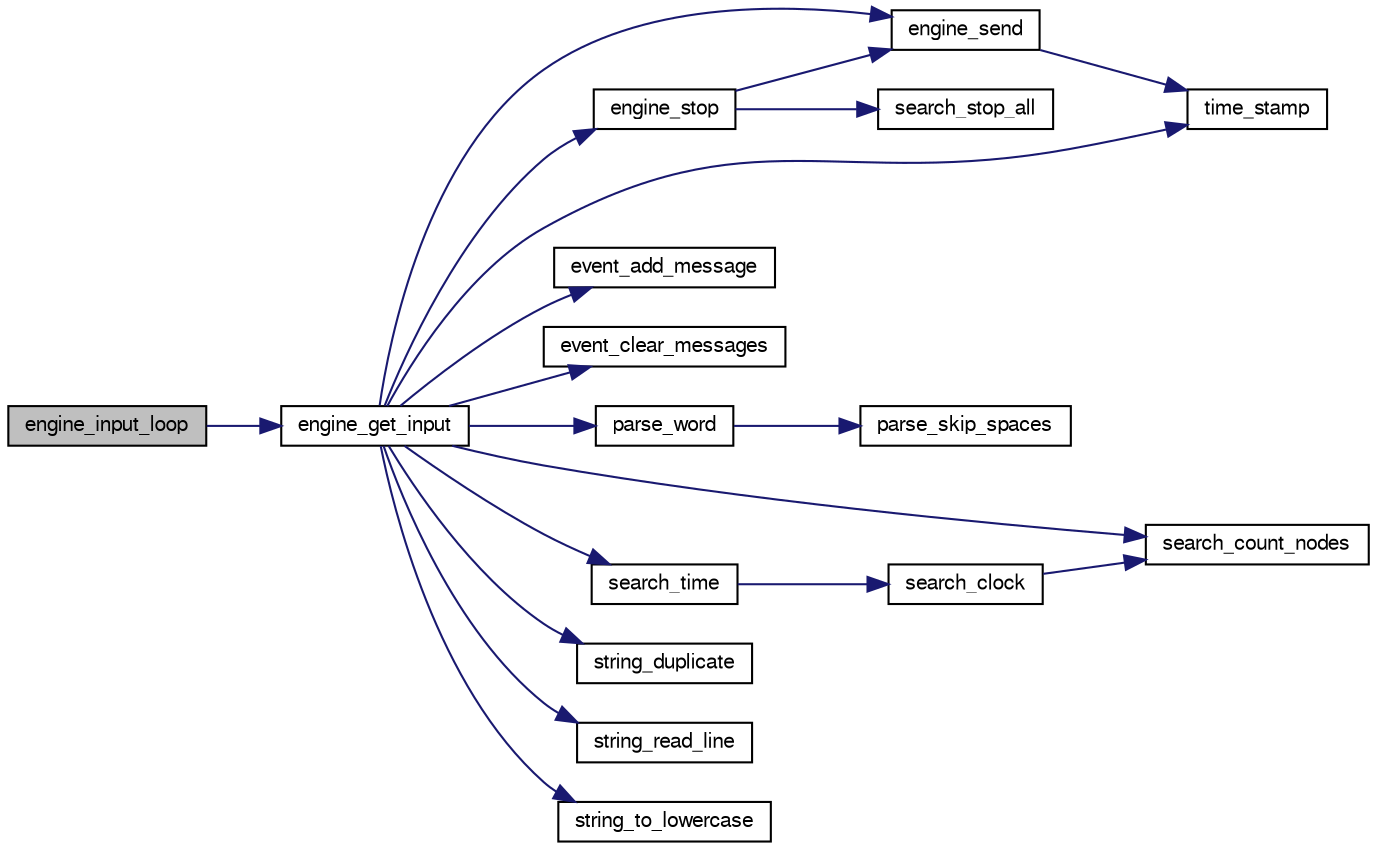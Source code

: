 digraph "engine_input_loop"
{
 // LATEX_PDF_SIZE
  bgcolor="transparent";
  edge [fontname="FreeSans",fontsize="10",labelfontname="FreeSans",labelfontsize="10"];
  node [fontname="FreeSans",fontsize="10",shape=record];
  rankdir="LR";
  Node1 [label="engine_input_loop",height=0.2,width=0.4,color="black", fillcolor="grey75", style="filled", fontcolor="black",tooltip="Read event loop."];
  Node1 -> Node2 [color="midnightblue",fontsize="10",style="solid",fontname="FreeSans"];
  Node2 [label="engine_get_input",height=0.2,width=0.4,color="black",URL="$cassio_8c.html#aab15f6387b615a919bfb679368d97cba",tooltip="Read an input line."];
  Node2 -> Node3 [color="midnightblue",fontsize="10",style="solid",fontname="FreeSans"];
  Node3 [label="engine_send",height=0.2,width=0.4,color="black",URL="$cassio_8c.html#afe0305f2a8b426ca767c7b2f128c53af",tooltip="Send a message on stdout."];
  Node3 -> Node4 [color="midnightblue",fontsize="10",style="solid",fontname="FreeSans"];
  Node4 [label="time_stamp",height=0.2,width=0.4,color="black",URL="$util_8c.html#a24bf37cbb71f6a0ce700fc72741d6016",tooltip="Print local time."];
  Node2 -> Node5 [color="midnightblue",fontsize="10",style="solid",fontname="FreeSans"];
  Node5 [label="engine_stop",height=0.2,width=0.4,color="black",URL="$cassio_8c.html#a23f168b93ca01f2c78010889cbc8e113",tooltip="Stop searching."];
  Node5 -> Node3 [color="midnightblue",fontsize="10",style="solid",fontname="FreeSans"];
  Node5 -> Node6 [color="midnightblue",fontsize="10",style="solid",fontname="FreeSans"];
  Node6 [label="search_stop_all",height=0.2,width=0.4,color="black",URL="$search_8c.html#ad775910af78c46412b5ee4b8bc887b67",tooltip="Stop the search."];
  Node2 -> Node7 [color="midnightblue",fontsize="10",style="solid",fontname="FreeSans"];
  Node7 [label="event_add_message",height=0.2,width=0.4,color="black",URL="$event_8c.html#aefbd9acd1c18b8cd8c34acecb21754fa",tooltip="Add a new message at the bottom of the list."];
  Node2 -> Node8 [color="midnightblue",fontsize="10",style="solid",fontname="FreeSans"];
  Node8 [label="event_clear_messages",height=0.2,width=0.4,color="black",URL="$event_8c.html#a0e2fbb5495bf31df04d1eaa75034d891",tooltip="Remove all unprocessed messages."];
  Node2 -> Node9 [color="midnightblue",fontsize="10",style="solid",fontname="FreeSans"];
  Node9 [label="parse_word",height=0.2,width=0.4,color="black",URL="$util_8c.html#a37223454580e3fd41f4bddb3c3970da5",tooltip="Parse a word."];
  Node9 -> Node10 [color="midnightblue",fontsize="10",style="solid",fontname="FreeSans"];
  Node10 [label="parse_skip_spaces",height=0.2,width=0.4,color="black",URL="$util_8c.html#a35508e8fcec689d875231b2f93fbe4a5",tooltip="Skip spaces."];
  Node2 -> Node11 [color="midnightblue",fontsize="10",style="solid",fontname="FreeSans"];
  Node11 [label="search_count_nodes",height=0.2,width=0.4,color="black",URL="$search_8c.html#a66fbe49d1b42845bef2a07d0219a525c",tooltip="Return the number of nodes searched."];
  Node2 -> Node12 [color="midnightblue",fontsize="10",style="solid",fontname="FreeSans"];
  Node12 [label="search_time",height=0.2,width=0.4,color="black",URL="$search_8c.html#afcdfa9c4ac42ff535885efeb671ffe8d",tooltip="Return the time spent by the search."];
  Node12 -> Node13 [color="midnightblue",fontsize="10",style="solid",fontname="FreeSans"];
  Node13 [label="search_clock",height=0.2,width=0.4,color="black",URL="$search_8c.html#a5710e38d5c67dd03d99307b442d00a63",tooltip="Return the time spent by the search."];
  Node13 -> Node11 [color="midnightblue",fontsize="10",style="solid",fontname="FreeSans"];
  Node2 -> Node14 [color="midnightblue",fontsize="10",style="solid",fontname="FreeSans"];
  Node14 [label="string_duplicate",height=0.2,width=0.4,color="black",URL="$util_8c.html#ac3369230f66963a04a0e62b04685ae3c",tooltip="Duplicate a string."];
  Node2 -> Node15 [color="midnightblue",fontsize="10",style="solid",fontname="FreeSans"];
  Node15 [label="string_read_line",height=0.2,width=0.4,color="black",URL="$util_8c.html#a69d6b32355eb8f18ae34c14eadfe7e9e",tooltip="Read a line."];
  Node2 -> Node16 [color="midnightblue",fontsize="10",style="solid",fontname="FreeSans"];
  Node16 [label="string_to_lowercase",height=0.2,width=0.4,color="black",URL="$util_8c.html#a63f0d8023994d5b47de94f80738870e8",tooltip="Change all char of a string to lowercase."];
  Node2 -> Node4 [color="midnightblue",fontsize="10",style="solid",fontname="FreeSans"];
}
